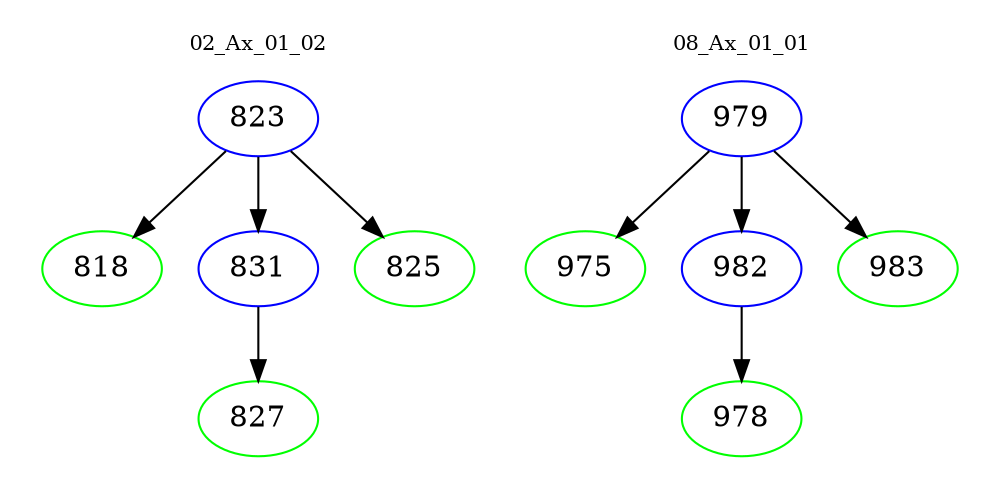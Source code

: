 digraph{
subgraph cluster_0 {
color = white
label = "02_Ax_01_02";
fontsize=10;
T0_823 [label="823", color="blue"]
T0_823 -> T0_818 [color="black"]
T0_818 [label="818", color="green"]
T0_823 -> T0_831 [color="black"]
T0_831 [label="831", color="blue"]
T0_831 -> T0_827 [color="black"]
T0_827 [label="827", color="green"]
T0_823 -> T0_825 [color="black"]
T0_825 [label="825", color="green"]
}
subgraph cluster_1 {
color = white
label = "08_Ax_01_01";
fontsize=10;
T1_979 [label="979", color="blue"]
T1_979 -> T1_975 [color="black"]
T1_975 [label="975", color="green"]
T1_979 -> T1_982 [color="black"]
T1_982 [label="982", color="blue"]
T1_982 -> T1_978 [color="black"]
T1_978 [label="978", color="green"]
T1_979 -> T1_983 [color="black"]
T1_983 [label="983", color="green"]
}
}
